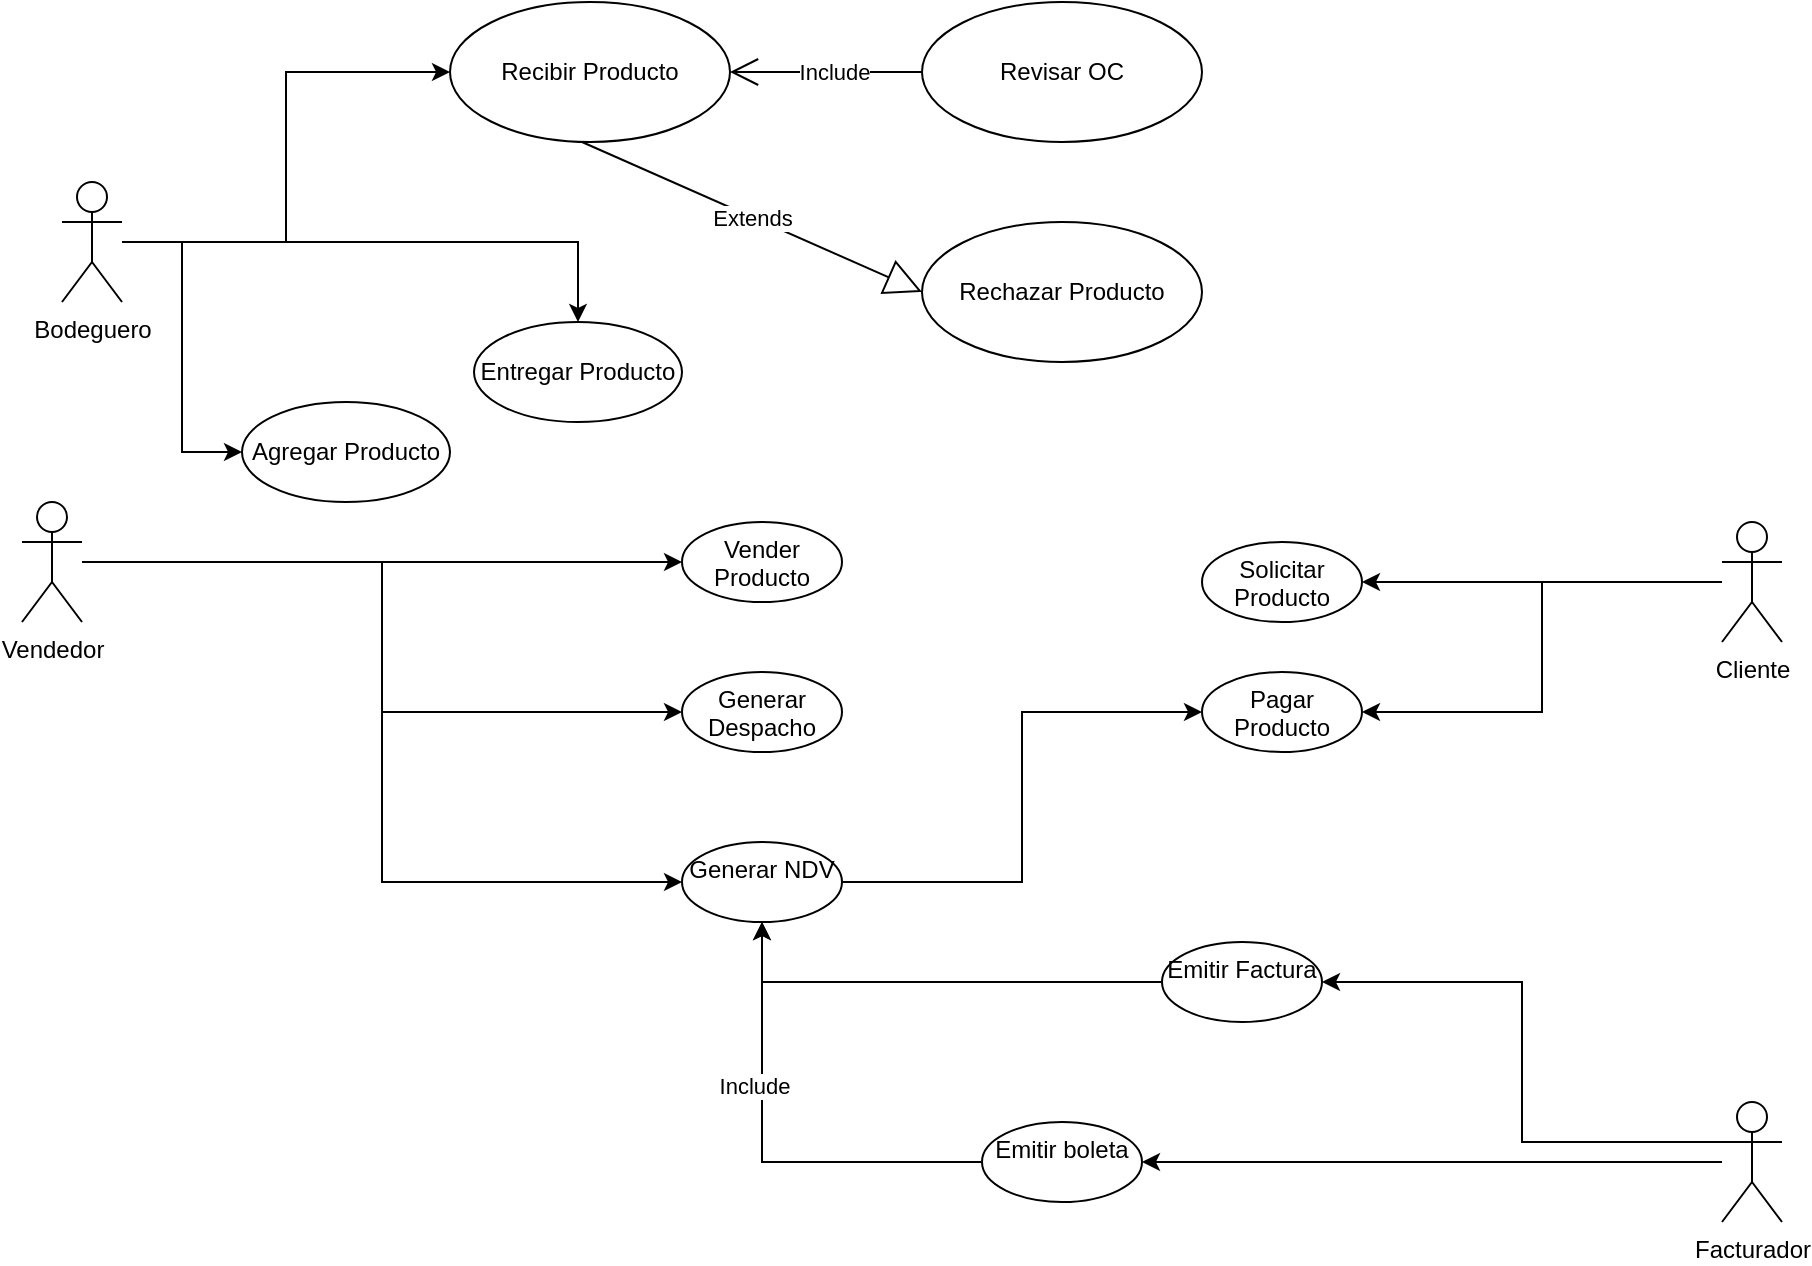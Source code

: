 <mxfile version="21.7.1" type="github">
  <diagram name="Página-1" id="7aY0aSG2teV5cYWupJm-">
    <mxGraphModel dx="1329" dy="755" grid="1" gridSize="10" guides="1" tooltips="1" connect="1" arrows="1" fold="1" page="1" pageScale="1" pageWidth="827" pageHeight="1169" math="0" shadow="0">
      <root>
        <mxCell id="0" />
        <mxCell id="1" parent="0" />
        <mxCell id="tin_C80cwcEMdFTBeuug-3" style="edgeStyle=orthogonalEdgeStyle;rounded=0;orthogonalLoop=1;jettySize=auto;html=1;entryX=0;entryY=0.5;entryDx=0;entryDy=0;" edge="1" parent="1" source="tin_C80cwcEMdFTBeuug-1" target="tin_C80cwcEMdFTBeuug-2">
          <mxGeometry relative="1" as="geometry" />
        </mxCell>
        <mxCell id="tin_C80cwcEMdFTBeuug-42" style="edgeStyle=orthogonalEdgeStyle;rounded=0;orthogonalLoop=1;jettySize=auto;html=1;" edge="1" parent="1" source="tin_C80cwcEMdFTBeuug-1" target="tin_C80cwcEMdFTBeuug-40">
          <mxGeometry relative="1" as="geometry" />
        </mxCell>
        <mxCell id="tin_C80cwcEMdFTBeuug-43" style="edgeStyle=orthogonalEdgeStyle;rounded=0;orthogonalLoop=1;jettySize=auto;html=1;entryX=0;entryY=0.5;entryDx=0;entryDy=0;" edge="1" parent="1" source="tin_C80cwcEMdFTBeuug-1" target="tin_C80cwcEMdFTBeuug-41">
          <mxGeometry relative="1" as="geometry" />
        </mxCell>
        <mxCell id="tin_C80cwcEMdFTBeuug-1" value="Bodeguero" style="shape=umlActor;verticalLabelPosition=bottom;verticalAlign=top;html=1;" vertex="1" parent="1">
          <mxGeometry x="80" y="180" width="30" height="60" as="geometry" />
        </mxCell>
        <mxCell id="tin_C80cwcEMdFTBeuug-2" value="Recibir Producto" style="ellipse;whiteSpace=wrap;html=1;" vertex="1" parent="1">
          <mxGeometry x="274" y="90" width="140" height="70" as="geometry" />
        </mxCell>
        <mxCell id="tin_C80cwcEMdFTBeuug-4" value="Revisar OC" style="ellipse;whiteSpace=wrap;html=1;" vertex="1" parent="1">
          <mxGeometry x="510" y="90" width="140" height="70" as="geometry" />
        </mxCell>
        <mxCell id="tin_C80cwcEMdFTBeuug-5" value="" style="endArrow=open;endFill=1;endSize=12;html=1;rounded=0;exitX=0;exitY=0.5;exitDx=0;exitDy=0;entryX=1;entryY=0.5;entryDx=0;entryDy=0;" edge="1" parent="1" source="tin_C80cwcEMdFTBeuug-4" target="tin_C80cwcEMdFTBeuug-2">
          <mxGeometry width="160" relative="1" as="geometry">
            <mxPoint x="310" y="260" as="sourcePoint" />
            <mxPoint x="410" y="180" as="targetPoint" />
            <Array as="points" />
          </mxGeometry>
        </mxCell>
        <mxCell id="tin_C80cwcEMdFTBeuug-6" value="Include" style="edgeLabel;html=1;align=center;verticalAlign=middle;resizable=0;points=[];" vertex="1" connectable="0" parent="tin_C80cwcEMdFTBeuug-5">
          <mxGeometry x="-0.083" relative="1" as="geometry">
            <mxPoint as="offset" />
          </mxGeometry>
        </mxCell>
        <mxCell id="tin_C80cwcEMdFTBeuug-9" value="Rechazar Producto" style="ellipse;whiteSpace=wrap;html=1;" vertex="1" parent="1">
          <mxGeometry x="510" y="200" width="140" height="70" as="geometry" />
        </mxCell>
        <mxCell id="tin_C80cwcEMdFTBeuug-10" value="Extends" style="endArrow=block;endSize=16;endFill=0;html=1;rounded=0;entryX=0;entryY=0.5;entryDx=0;entryDy=0;" edge="1" parent="1" target="tin_C80cwcEMdFTBeuug-9">
          <mxGeometry width="160" relative="1" as="geometry">
            <mxPoint x="340" y="160" as="sourcePoint" />
            <mxPoint x="500" y="160" as="targetPoint" />
          </mxGeometry>
        </mxCell>
        <mxCell id="tin_C80cwcEMdFTBeuug-13" value="" style="edgeStyle=orthogonalEdgeStyle;rounded=0;orthogonalLoop=1;jettySize=auto;html=1;" edge="1" parent="1" source="tin_C80cwcEMdFTBeuug-11" target="tin_C80cwcEMdFTBeuug-12">
          <mxGeometry relative="1" as="geometry" />
        </mxCell>
        <mxCell id="tin_C80cwcEMdFTBeuug-17" style="edgeStyle=orthogonalEdgeStyle;rounded=0;orthogonalLoop=1;jettySize=auto;html=1;entryX=0;entryY=0.5;entryDx=0;entryDy=0;" edge="1" parent="1" source="tin_C80cwcEMdFTBeuug-11" target="tin_C80cwcEMdFTBeuug-14">
          <mxGeometry relative="1" as="geometry" />
        </mxCell>
        <mxCell id="tin_C80cwcEMdFTBeuug-30" style="edgeStyle=orthogonalEdgeStyle;rounded=0;orthogonalLoop=1;jettySize=auto;html=1;entryX=0;entryY=0.5;entryDx=0;entryDy=0;" edge="1" parent="1" source="tin_C80cwcEMdFTBeuug-11" target="tin_C80cwcEMdFTBeuug-28">
          <mxGeometry relative="1" as="geometry" />
        </mxCell>
        <mxCell id="tin_C80cwcEMdFTBeuug-11" value="Vendedor" style="shape=umlActor;verticalLabelPosition=bottom;verticalAlign=top;html=1;" vertex="1" parent="1">
          <mxGeometry x="60" y="340" width="30" height="60" as="geometry" />
        </mxCell>
        <mxCell id="tin_C80cwcEMdFTBeuug-12" value="Vender Producto" style="ellipse;whiteSpace=wrap;html=1;verticalAlign=top;" vertex="1" parent="1">
          <mxGeometry x="390" y="350" width="80" height="40" as="geometry" />
        </mxCell>
        <mxCell id="tin_C80cwcEMdFTBeuug-14" value="Generar Despacho" style="ellipse;whiteSpace=wrap;html=1;verticalAlign=top;" vertex="1" parent="1">
          <mxGeometry x="390" y="425" width="80" height="40" as="geometry" />
        </mxCell>
        <mxCell id="tin_C80cwcEMdFTBeuug-22" value="" style="edgeStyle=orthogonalEdgeStyle;rounded=0;orthogonalLoop=1;jettySize=auto;html=1;" edge="1" parent="1" source="tin_C80cwcEMdFTBeuug-24" target="tin_C80cwcEMdFTBeuug-25">
          <mxGeometry relative="1" as="geometry" />
        </mxCell>
        <mxCell id="tin_C80cwcEMdFTBeuug-27" style="edgeStyle=orthogonalEdgeStyle;rounded=0;orthogonalLoop=1;jettySize=auto;html=1;entryX=1;entryY=0.5;entryDx=0;entryDy=0;" edge="1" parent="1" source="tin_C80cwcEMdFTBeuug-24" target="tin_C80cwcEMdFTBeuug-26">
          <mxGeometry relative="1" as="geometry" />
        </mxCell>
        <mxCell id="tin_C80cwcEMdFTBeuug-24" value="Cliente" style="shape=umlActor;verticalLabelPosition=bottom;verticalAlign=top;html=1;" vertex="1" parent="1">
          <mxGeometry x="910" y="350" width="30" height="60" as="geometry" />
        </mxCell>
        <mxCell id="tin_C80cwcEMdFTBeuug-25" value="Solicitar Producto" style="ellipse;whiteSpace=wrap;html=1;verticalAlign=top;" vertex="1" parent="1">
          <mxGeometry x="650" y="360" width="80" height="40" as="geometry" />
        </mxCell>
        <mxCell id="tin_C80cwcEMdFTBeuug-26" value="Pagar Producto" style="ellipse;whiteSpace=wrap;html=1;verticalAlign=top;" vertex="1" parent="1">
          <mxGeometry x="650" y="425" width="80" height="40" as="geometry" />
        </mxCell>
        <mxCell id="tin_C80cwcEMdFTBeuug-29" style="edgeStyle=orthogonalEdgeStyle;rounded=0;orthogonalLoop=1;jettySize=auto;html=1;entryX=0;entryY=0.5;entryDx=0;entryDy=0;" edge="1" parent="1" source="tin_C80cwcEMdFTBeuug-28" target="tin_C80cwcEMdFTBeuug-26">
          <mxGeometry relative="1" as="geometry" />
        </mxCell>
        <mxCell id="tin_C80cwcEMdFTBeuug-28" value="Generar NDV" style="ellipse;whiteSpace=wrap;html=1;verticalAlign=top;" vertex="1" parent="1">
          <mxGeometry x="390" y="510" width="80" height="40" as="geometry" />
        </mxCell>
        <mxCell id="tin_C80cwcEMdFTBeuug-35" style="edgeStyle=orthogonalEdgeStyle;rounded=0;orthogonalLoop=1;jettySize=auto;html=1;exitX=0;exitY=0.333;exitDx=0;exitDy=0;exitPerimeter=0;entryX=1;entryY=0.5;entryDx=0;entryDy=0;" edge="1" parent="1" source="tin_C80cwcEMdFTBeuug-31" target="tin_C80cwcEMdFTBeuug-33">
          <mxGeometry relative="1" as="geometry" />
        </mxCell>
        <mxCell id="tin_C80cwcEMdFTBeuug-37" style="edgeStyle=orthogonalEdgeStyle;rounded=0;orthogonalLoop=1;jettySize=auto;html=1;entryX=1;entryY=0.5;entryDx=0;entryDy=0;" edge="1" parent="1" source="tin_C80cwcEMdFTBeuug-31" target="tin_C80cwcEMdFTBeuug-34">
          <mxGeometry relative="1" as="geometry" />
        </mxCell>
        <mxCell id="tin_C80cwcEMdFTBeuug-31" value="Facturador" style="shape=umlActor;verticalLabelPosition=bottom;verticalAlign=top;html=1;" vertex="1" parent="1">
          <mxGeometry x="910" y="640" width="30" height="60" as="geometry" />
        </mxCell>
        <mxCell id="tin_C80cwcEMdFTBeuug-36" style="edgeStyle=orthogonalEdgeStyle;rounded=0;orthogonalLoop=1;jettySize=auto;html=1;" edge="1" parent="1" source="tin_C80cwcEMdFTBeuug-33" target="tin_C80cwcEMdFTBeuug-28">
          <mxGeometry relative="1" as="geometry" />
        </mxCell>
        <mxCell id="tin_C80cwcEMdFTBeuug-33" value="Emitir Factura" style="ellipse;whiteSpace=wrap;html=1;verticalAlign=top;" vertex="1" parent="1">
          <mxGeometry x="630" y="560" width="80" height="40" as="geometry" />
        </mxCell>
        <mxCell id="tin_C80cwcEMdFTBeuug-38" style="edgeStyle=orthogonalEdgeStyle;rounded=0;orthogonalLoop=1;jettySize=auto;html=1;exitX=0;exitY=0.5;exitDx=0;exitDy=0;entryX=0.5;entryY=1;entryDx=0;entryDy=0;" edge="1" parent="1" source="tin_C80cwcEMdFTBeuug-34" target="tin_C80cwcEMdFTBeuug-28">
          <mxGeometry relative="1" as="geometry" />
        </mxCell>
        <mxCell id="tin_C80cwcEMdFTBeuug-39" value="Include" style="edgeLabel;html=1;align=center;verticalAlign=middle;resizable=0;points=[];" vertex="1" connectable="0" parent="tin_C80cwcEMdFTBeuug-38">
          <mxGeometry x="0.286" y="4" relative="1" as="geometry">
            <mxPoint as="offset" />
          </mxGeometry>
        </mxCell>
        <mxCell id="tin_C80cwcEMdFTBeuug-34" value="Emitir boleta" style="ellipse;whiteSpace=wrap;html=1;verticalAlign=top;" vertex="1" parent="1">
          <mxGeometry x="540" y="650" width="80" height="40" as="geometry" />
        </mxCell>
        <mxCell id="tin_C80cwcEMdFTBeuug-40" value="Entregar Producto" style="ellipse;whiteSpace=wrap;html=1;" vertex="1" parent="1">
          <mxGeometry x="286" y="250" width="104" height="50" as="geometry" />
        </mxCell>
        <mxCell id="tin_C80cwcEMdFTBeuug-41" value="Agregar Producto" style="ellipse;whiteSpace=wrap;html=1;" vertex="1" parent="1">
          <mxGeometry x="170" y="290" width="104" height="50" as="geometry" />
        </mxCell>
      </root>
    </mxGraphModel>
  </diagram>
</mxfile>
